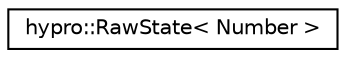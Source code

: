 digraph "Graphical Class Hierarchy"
{
  edge [fontname="Helvetica",fontsize="10",labelfontname="Helvetica",labelfontsize="10"];
  node [fontname="Helvetica",fontsize="10",shape=record];
  rankdir="LR";
  Node0 [label="hypro::RawState\< Number \>",height=0.2,width=0.4,color="black", fillcolor="white", style="filled",URL="$structhypro_1_1RawState.html",tooltip="Struct holding the raw information about a state. "];
}
